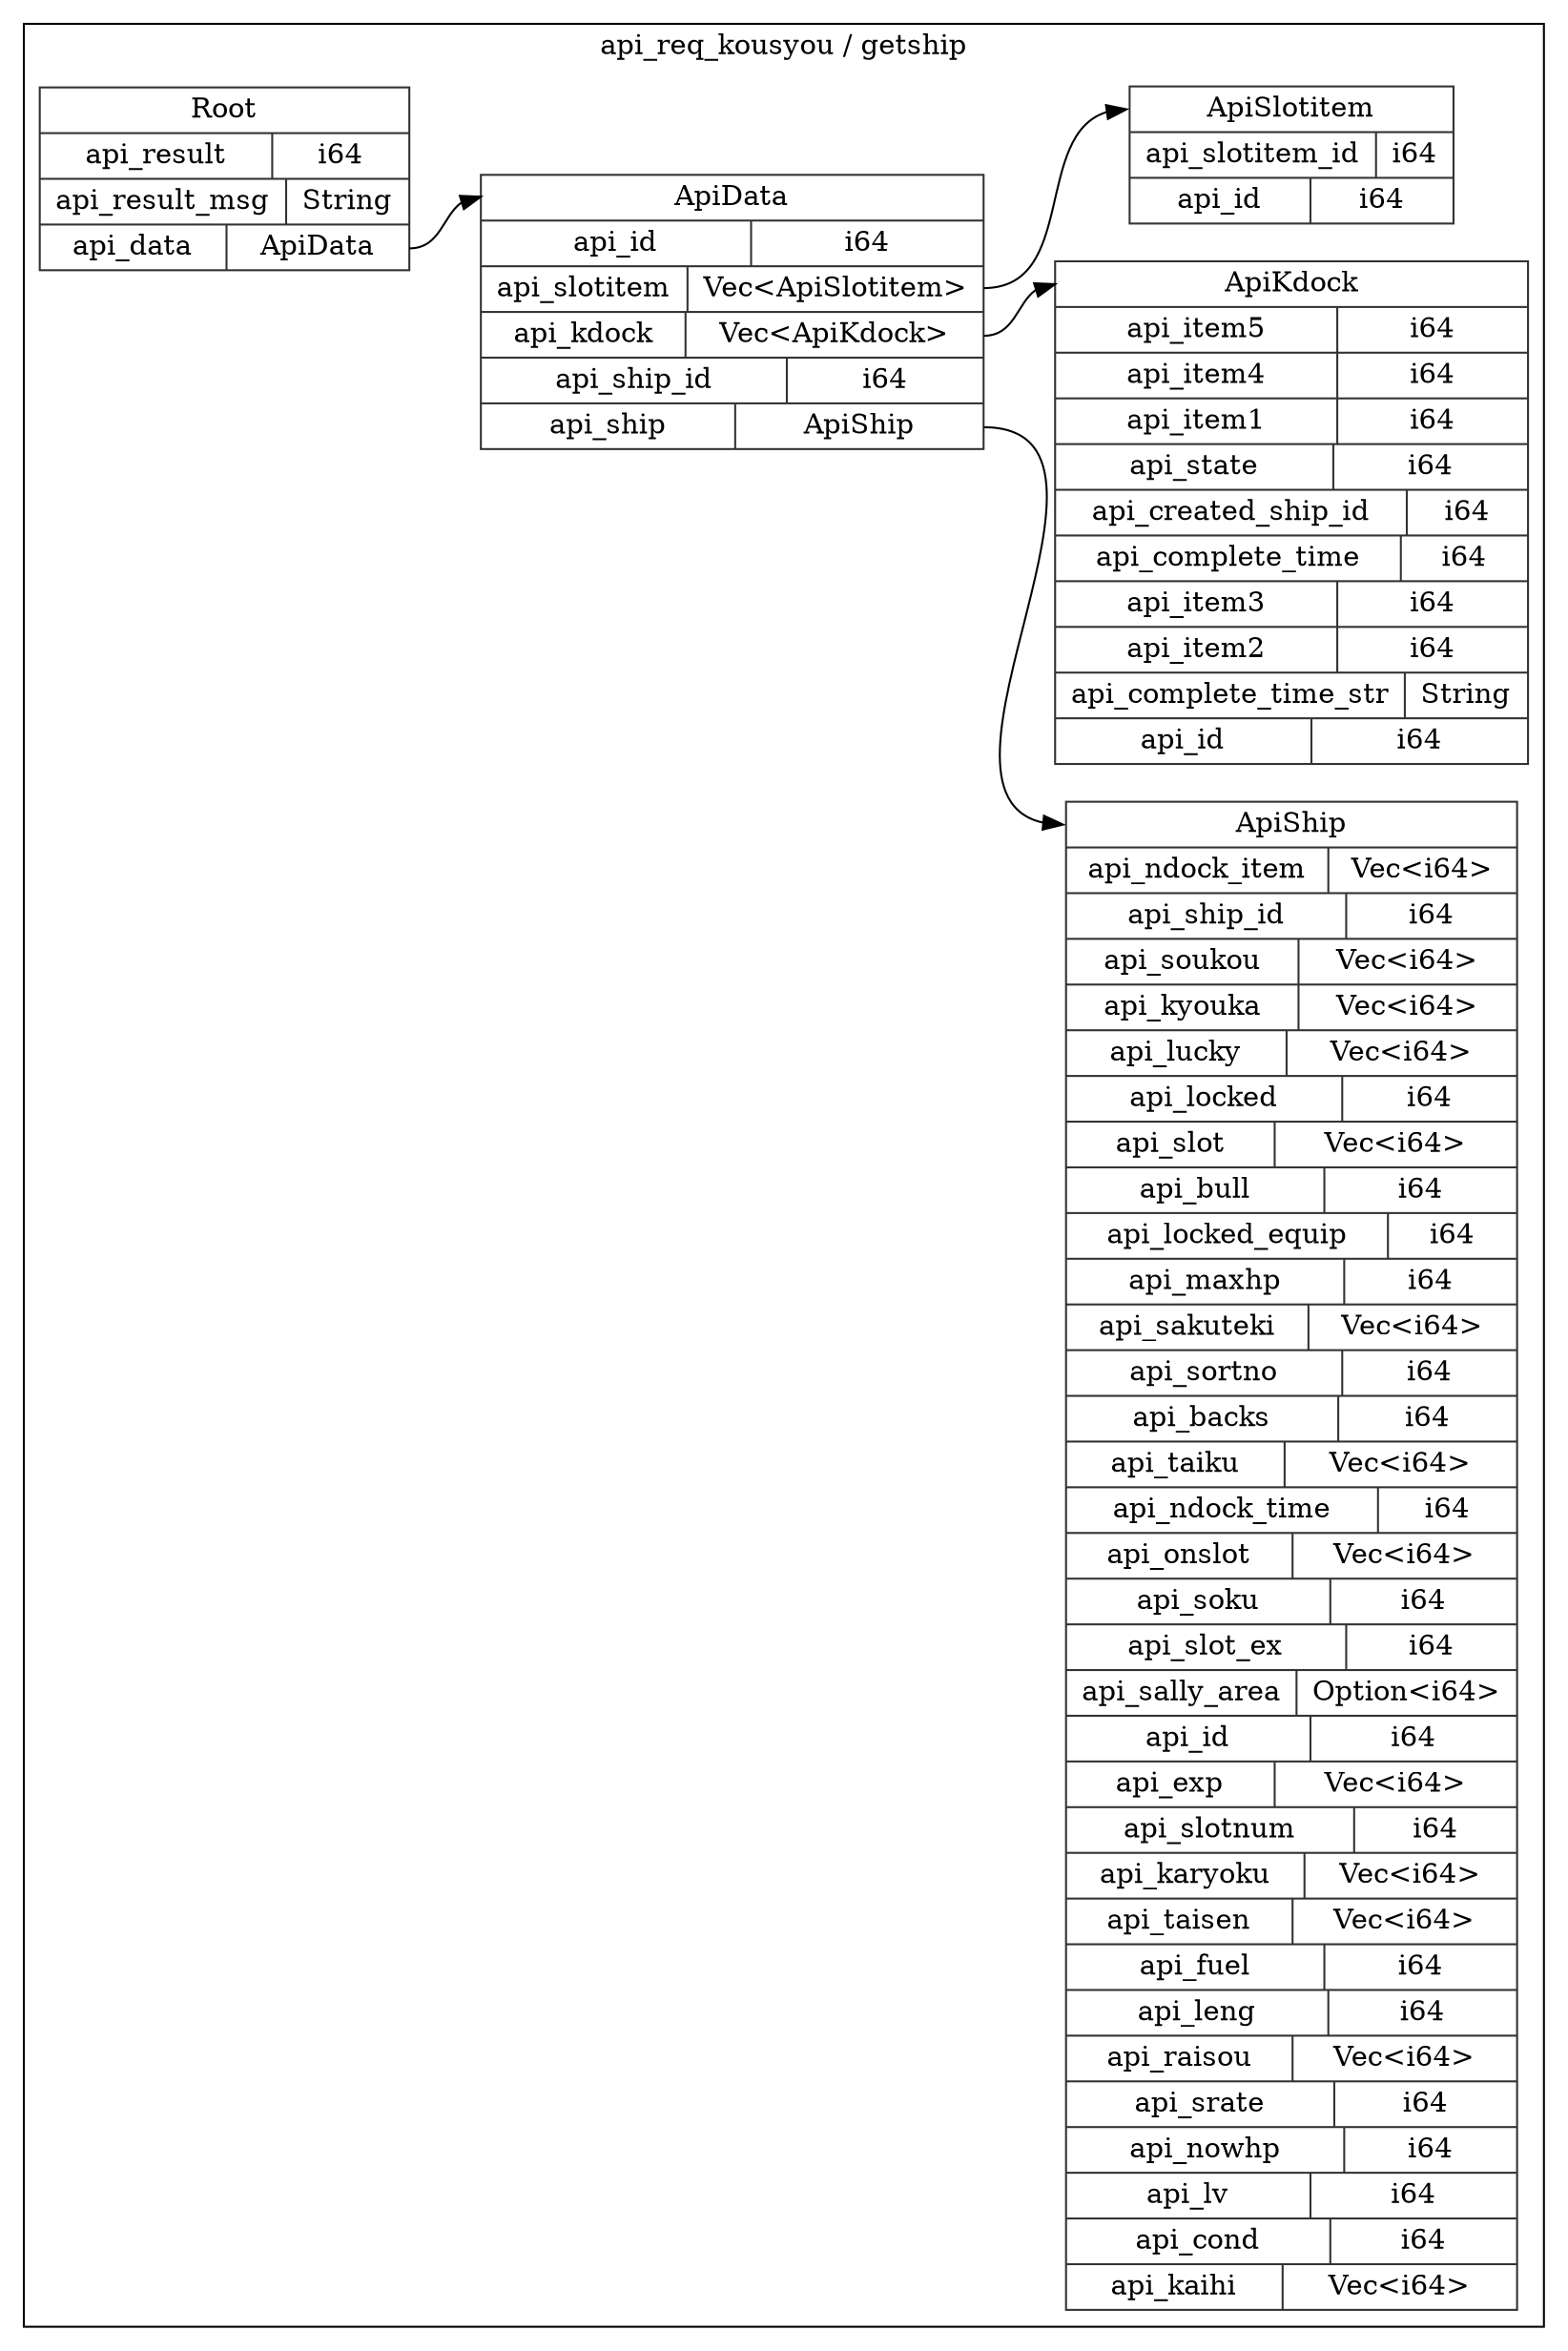 digraph {
  rankdir=LR;
  subgraph cluster_0 {
    label="api_req_kousyou / getship";
    node [style="filled", color=white, style="solid", color=gray20];
    api_req_kousyou__getship__ApiKdock [label="<ApiKdock> ApiKdock  | { api_item5 | <api_item5> i64 } | { api_item4 | <api_item4> i64 } | { api_item1 | <api_item1> i64 } | { api_state | <api_state> i64 } | { api_created_ship_id | <api_created_ship_id> i64 } | { api_complete_time | <api_complete_time> i64 } | { api_item3 | <api_item3> i64 } | { api_item2 | <api_item2> i64 } | { api_complete_time_str | <api_complete_time_str> String } | { api_id | <api_id> i64 }", shape=record];
    api_req_kousyou__getship__ApiSlotitem [label="<ApiSlotitem> ApiSlotitem  | { api_slotitem_id | <api_slotitem_id> i64 } | { api_id | <api_id> i64 }", shape=record];
    api_req_kousyou__getship__ApiData [label="<ApiData> ApiData  | { api_id | <api_id> i64 } | { api_slotitem | <api_slotitem> Vec\<ApiSlotitem\> } | { api_kdock | <api_kdock> Vec\<ApiKdock\> } | { api_ship_id | <api_ship_id> i64 } | { api_ship | <api_ship> ApiShip }", shape=record];
    api_req_kousyou__getship__ApiData:api_slotitem:e -> api_req_kousyou__getship__ApiSlotitem:ApiSlotitem:w;
    api_req_kousyou__getship__ApiData:api_kdock:e -> api_req_kousyou__getship__ApiKdock:ApiKdock:w;
    api_req_kousyou__getship__ApiShip;
    api_req_kousyou__getship__ApiData:api_ship:e -> api_req_kousyou__getship__ApiShip:ApiShip:w;
    api_req_kousyou__getship__ApiShip [label="<ApiShip> ApiShip  | { api_ndock_item | <api_ndock_item> Vec\<i64\> } | { api_ship_id | <api_ship_id> i64 } | { api_soukou | <api_soukou> Vec\<i64\> } | { api_kyouka | <api_kyouka> Vec\<i64\> } | { api_lucky | <api_lucky> Vec\<i64\> } | { api_locked | <api_locked> i64 } | { api_slot | <api_slot> Vec\<i64\> } | { api_bull | <api_bull> i64 } | { api_locked_equip | <api_locked_equip> i64 } | { api_maxhp | <api_maxhp> i64 } | { api_sakuteki | <api_sakuteki> Vec\<i64\> } | { api_sortno | <api_sortno> i64 } | { api_backs | <api_backs> i64 } | { api_taiku | <api_taiku> Vec\<i64\> } | { api_ndock_time | <api_ndock_time> i64 } | { api_onslot | <api_onslot> Vec\<i64\> } | { api_soku | <api_soku> i64 } | { api_slot_ex | <api_slot_ex> i64 } | { api_sally_area | <api_sally_area> Option\<i64\> } | { api_id | <api_id> i64 } | { api_exp | <api_exp> Vec\<i64\> } | { api_slotnum | <api_slotnum> i64 } | { api_karyoku | <api_karyoku> Vec\<i64\> } | { api_taisen | <api_taisen> Vec\<i64\> } | { api_fuel | <api_fuel> i64 } | { api_leng | <api_leng> i64 } | { api_raisou | <api_raisou> Vec\<i64\> } | { api_srate | <api_srate> i64 } | { api_nowhp | <api_nowhp> i64 } | { api_lv | <api_lv> i64 } | { api_cond | <api_cond> i64 } | { api_kaihi | <api_kaihi> Vec\<i64\> }", shape=record];
    api_req_kousyou__getship__Root [label="<Root> Root  | { api_result | <api_result> i64 } | { api_result_msg | <api_result_msg> String } | { api_data | <api_data> ApiData }", shape=record];
    api_req_kousyou__getship__Root:api_data:e -> api_req_kousyou__getship__ApiData:ApiData:w;
  }
}
